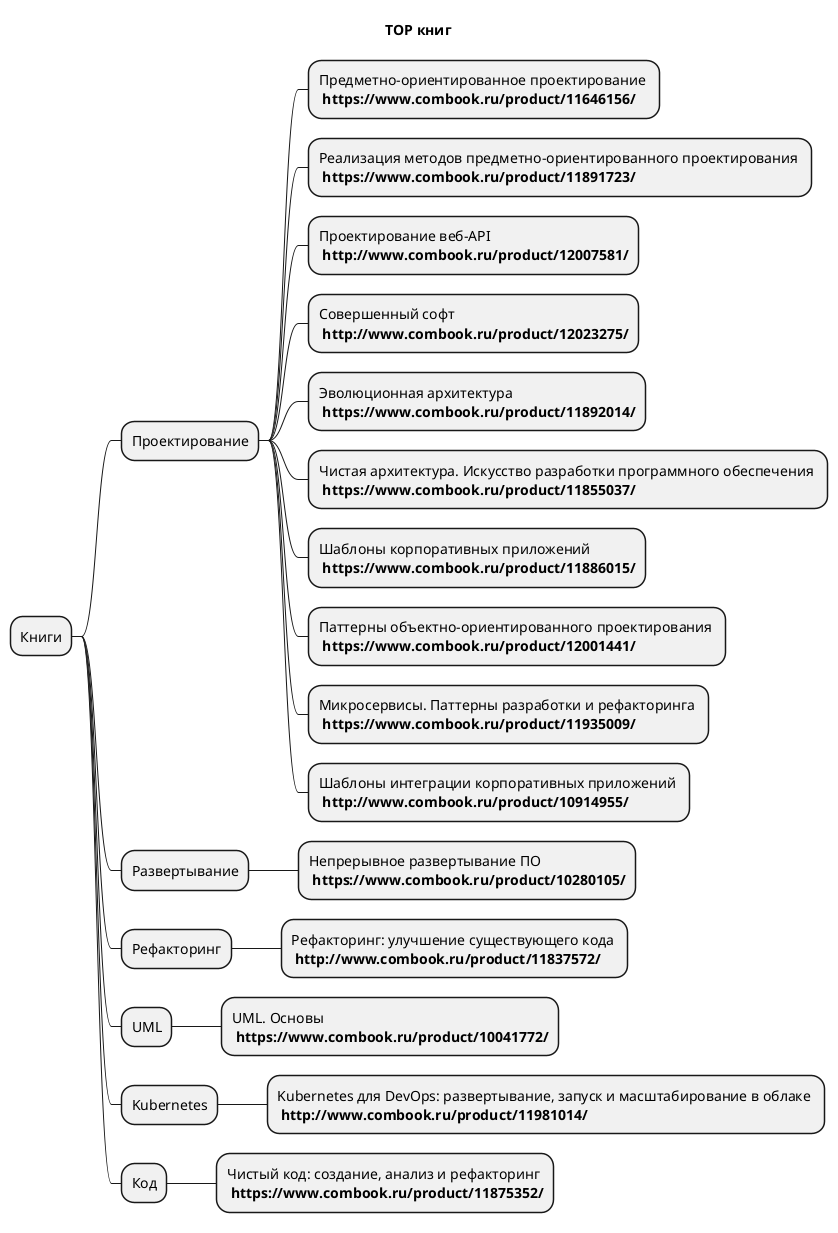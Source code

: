 @startmindmap
title TOP книг 
* Книги
** Проектирование
*** Предметно-ориентированное проектирование \n <b>https://www.combook.ru/product/11646156/</b>
*** Реализация методов предметно-ориентированного проектирования \n <b>https://www.combook.ru/product/11891723/</b>
*** Проектирование веб-API \n <b>http://www.combook.ru/product/12007581/</b>
*** Совершенный софт \n <b>http://www.combook.ru/product/12023275/</b>
*** Эволюционная архитектура \n <b>https://www.combook.ru/product/11892014/</b>
*** Чистая архитектура. Искусство разработки программного обеспечения \n <b>https://www.combook.ru/product/11855037/</b>
*** Шаблоны корпоративных приложений \n <b>https://www.combook.ru/product/11886015/</b>
*** Паттерны объектно-ориентированного проектирования \n <b>https://www.combook.ru/product/12001441/</b>
*** Микросервисы. Паттерны разработки и рефакторинга \n <b>https://www.combook.ru/product/11935009/</b>
*** Шаблоны интеграции корпоративных приложений \n <b>http://www.combook.ru/product/10914955/</b>

** Развертывание
*** Непрерывное развертывание ПО \n <b>https://www.combook.ru/product/10280105/</b>

** Рефакторинг
*** Рефакторинг: улучшение существующего кода \n <b>http://www.combook.ru/product/11837572/</b>

** UML
*** UML. Основы \n <b>https://www.combook.ru/product/10041772/</b>

** Kubernetes
*** Kubernetes для DevOps: развертывание, запуск и масштабирование в облаке \n <b>http://www.combook.ru/product/11981014/</b>

** Код
*** Чистый код: создание, анализ и рефакторинг \n <b>https://www.combook.ru/product/11875352/</b>
@endmindmap
